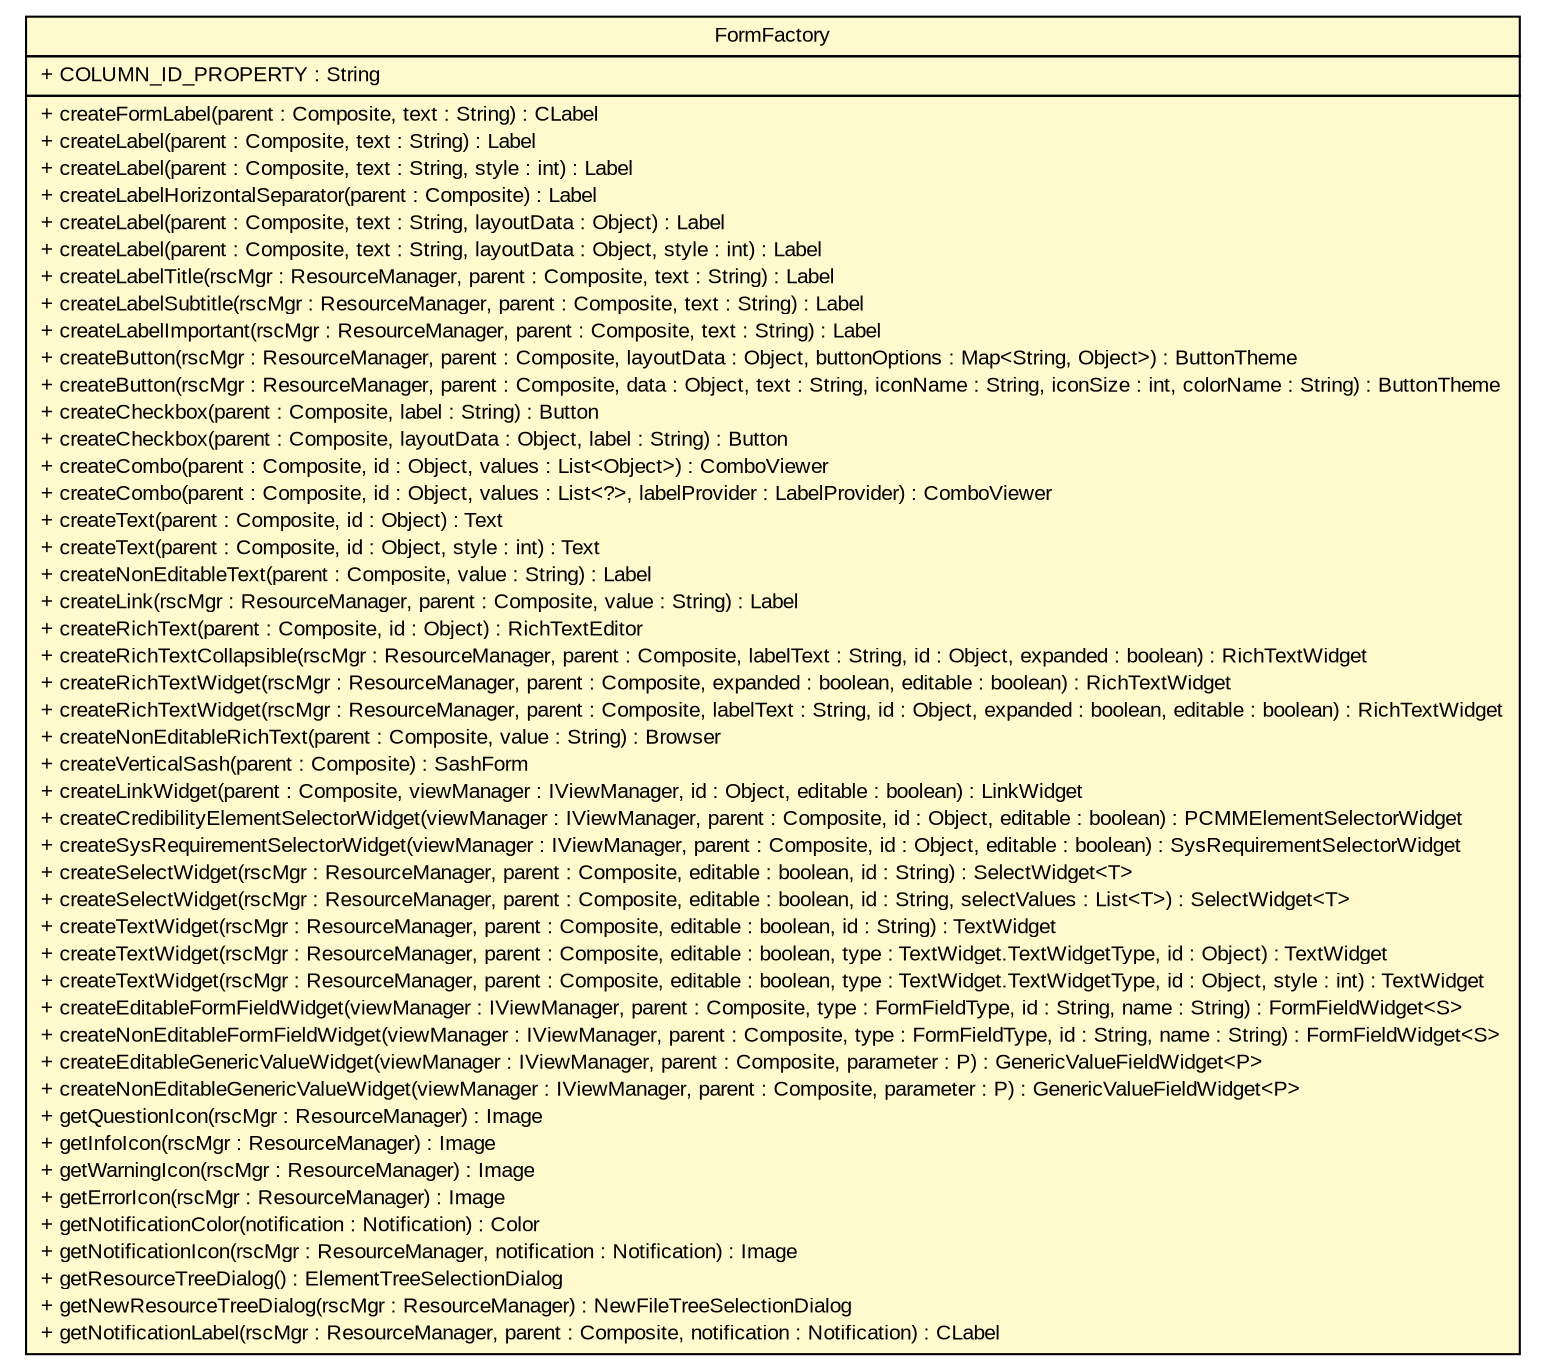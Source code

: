 #!/usr/local/bin/dot
#
# Class diagram 
# Generated by UMLGraph version R5_6-24-gf6e263 (http://www.umlgraph.org/)
#

digraph G {
	edge [fontname="arial",fontsize=10,labelfontname="arial",labelfontsize=10];
	node [fontname="arial",fontsize=10,shape=plaintext];
	nodesep=0.25;
	ranksep=0.5;
	// gov.sandia.cf.parts.widgets.FormFactory
	c114226 [label=<<table title="gov.sandia.cf.parts.widgets.FormFactory" border="0" cellborder="1" cellspacing="0" cellpadding="2" port="p" bgcolor="lemonChiffon" href="./FormFactory.html">
		<tr><td><table border="0" cellspacing="0" cellpadding="1">
<tr><td align="center" balign="center"> FormFactory </td></tr>
		</table></td></tr>
		<tr><td><table border="0" cellspacing="0" cellpadding="1">
<tr><td align="left" balign="left"> + COLUMN_ID_PROPERTY : String </td></tr>
		</table></td></tr>
		<tr><td><table border="0" cellspacing="0" cellpadding="1">
<tr><td align="left" balign="left"> + createFormLabel(parent : Composite, text : String) : CLabel </td></tr>
<tr><td align="left" balign="left"> + createLabel(parent : Composite, text : String) : Label </td></tr>
<tr><td align="left" balign="left"> + createLabel(parent : Composite, text : String, style : int) : Label </td></tr>
<tr><td align="left" balign="left"> + createLabelHorizontalSeparator(parent : Composite) : Label </td></tr>
<tr><td align="left" balign="left"> + createLabel(parent : Composite, text : String, layoutData : Object) : Label </td></tr>
<tr><td align="left" balign="left"> + createLabel(parent : Composite, text : String, layoutData : Object, style : int) : Label </td></tr>
<tr><td align="left" balign="left"> + createLabelTitle(rscMgr : ResourceManager, parent : Composite, text : String) : Label </td></tr>
<tr><td align="left" balign="left"> + createLabelSubtitle(rscMgr : ResourceManager, parent : Composite, text : String) : Label </td></tr>
<tr><td align="left" balign="left"> + createLabelImportant(rscMgr : ResourceManager, parent : Composite, text : String) : Label </td></tr>
<tr><td align="left" balign="left"> + createButton(rscMgr : ResourceManager, parent : Composite, layoutData : Object, buttonOptions : Map&lt;String, Object&gt;) : ButtonTheme </td></tr>
<tr><td align="left" balign="left"> + createButton(rscMgr : ResourceManager, parent : Composite, data : Object, text : String, iconName : String, iconSize : int, colorName : String) : ButtonTheme </td></tr>
<tr><td align="left" balign="left"> + createCheckbox(parent : Composite, label : String) : Button </td></tr>
<tr><td align="left" balign="left"> + createCheckbox(parent : Composite, layoutData : Object, label : String) : Button </td></tr>
<tr><td align="left" balign="left"> + createCombo(parent : Composite, id : Object, values : List&lt;Object&gt;) : ComboViewer </td></tr>
<tr><td align="left" balign="left"> + createCombo(parent : Composite, id : Object, values : List&lt;?&gt;, labelProvider : LabelProvider) : ComboViewer </td></tr>
<tr><td align="left" balign="left"> + createText(parent : Composite, id : Object) : Text </td></tr>
<tr><td align="left" balign="left"> + createText(parent : Composite, id : Object, style : int) : Text </td></tr>
<tr><td align="left" balign="left"> + createNonEditableText(parent : Composite, value : String) : Label </td></tr>
<tr><td align="left" balign="left"> + createLink(rscMgr : ResourceManager, parent : Composite, value : String) : Label </td></tr>
<tr><td align="left" balign="left"> + createRichText(parent : Composite, id : Object) : RichTextEditor </td></tr>
<tr><td align="left" balign="left"> + createRichTextCollapsible(rscMgr : ResourceManager, parent : Composite, labelText : String, id : Object, expanded : boolean) : RichTextWidget </td></tr>
<tr><td align="left" balign="left"> + createRichTextWidget(rscMgr : ResourceManager, parent : Composite, expanded : boolean, editable : boolean) : RichTextWidget </td></tr>
<tr><td align="left" balign="left"> + createRichTextWidget(rscMgr : ResourceManager, parent : Composite, labelText : String, id : Object, expanded : boolean, editable : boolean) : RichTextWidget </td></tr>
<tr><td align="left" balign="left"> + createNonEditableRichText(parent : Composite, value : String) : Browser </td></tr>
<tr><td align="left" balign="left"> + createVerticalSash(parent : Composite) : SashForm </td></tr>
<tr><td align="left" balign="left"> + createLinkWidget(parent : Composite, viewManager : IViewManager, id : Object, editable : boolean) : LinkWidget </td></tr>
<tr><td align="left" balign="left"> + createCredibilityElementSelectorWidget(viewManager : IViewManager, parent : Composite, id : Object, editable : boolean) : PCMMElementSelectorWidget </td></tr>
<tr><td align="left" balign="left"> + createSysRequirementSelectorWidget(viewManager : IViewManager, parent : Composite, id : Object, editable : boolean) : SysRequirementSelectorWidget </td></tr>
<tr><td align="left" balign="left"> + createSelectWidget(rscMgr : ResourceManager, parent : Composite, editable : boolean, id : String) : SelectWidget&lt;T&gt; </td></tr>
<tr><td align="left" balign="left"> + createSelectWidget(rscMgr : ResourceManager, parent : Composite, editable : boolean, id : String, selectValues : List&lt;T&gt;) : SelectWidget&lt;T&gt; </td></tr>
<tr><td align="left" balign="left"> + createTextWidget(rscMgr : ResourceManager, parent : Composite, editable : boolean, id : String) : TextWidget </td></tr>
<tr><td align="left" balign="left"> + createTextWidget(rscMgr : ResourceManager, parent : Composite, editable : boolean, type : TextWidget.TextWidgetType, id : Object) : TextWidget </td></tr>
<tr><td align="left" balign="left"> + createTextWidget(rscMgr : ResourceManager, parent : Composite, editable : boolean, type : TextWidget.TextWidgetType, id : Object, style : int) : TextWidget </td></tr>
<tr><td align="left" balign="left"> + createEditableFormFieldWidget(viewManager : IViewManager, parent : Composite, type : FormFieldType, id : String, name : String) : FormFieldWidget&lt;S&gt; </td></tr>
<tr><td align="left" balign="left"> + createNonEditableFormFieldWidget(viewManager : IViewManager, parent : Composite, type : FormFieldType, id : String, name : String) : FormFieldWidget&lt;S&gt; </td></tr>
<tr><td align="left" balign="left"> + createEditableGenericValueWidget(viewManager : IViewManager, parent : Composite, parameter : P) : GenericValueFieldWidget&lt;P&gt; </td></tr>
<tr><td align="left" balign="left"> + createNonEditableGenericValueWidget(viewManager : IViewManager, parent : Composite, parameter : P) : GenericValueFieldWidget&lt;P&gt; </td></tr>
<tr><td align="left" balign="left"> + getQuestionIcon(rscMgr : ResourceManager) : Image </td></tr>
<tr><td align="left" balign="left"> + getInfoIcon(rscMgr : ResourceManager) : Image </td></tr>
<tr><td align="left" balign="left"> + getWarningIcon(rscMgr : ResourceManager) : Image </td></tr>
<tr><td align="left" balign="left"> + getErrorIcon(rscMgr : ResourceManager) : Image </td></tr>
<tr><td align="left" balign="left"> + getNotificationColor(notification : Notification) : Color </td></tr>
<tr><td align="left" balign="left"> + getNotificationIcon(rscMgr : ResourceManager, notification : Notification) : Image </td></tr>
<tr><td align="left" balign="left"> + getResourceTreeDialog() : ElementTreeSelectionDialog </td></tr>
<tr><td align="left" balign="left"> + getNewResourceTreeDialog(rscMgr : ResourceManager) : NewFileTreeSelectionDialog </td></tr>
<tr><td align="left" balign="left"> + getNotificationLabel(rscMgr : ResourceManager, parent : Composite, notification : Notification) : CLabel </td></tr>
		</table></td></tr>
		</table>>, URL="./FormFactory.html", fontname="arial", fontcolor="black", fontsize=10.0];
}

